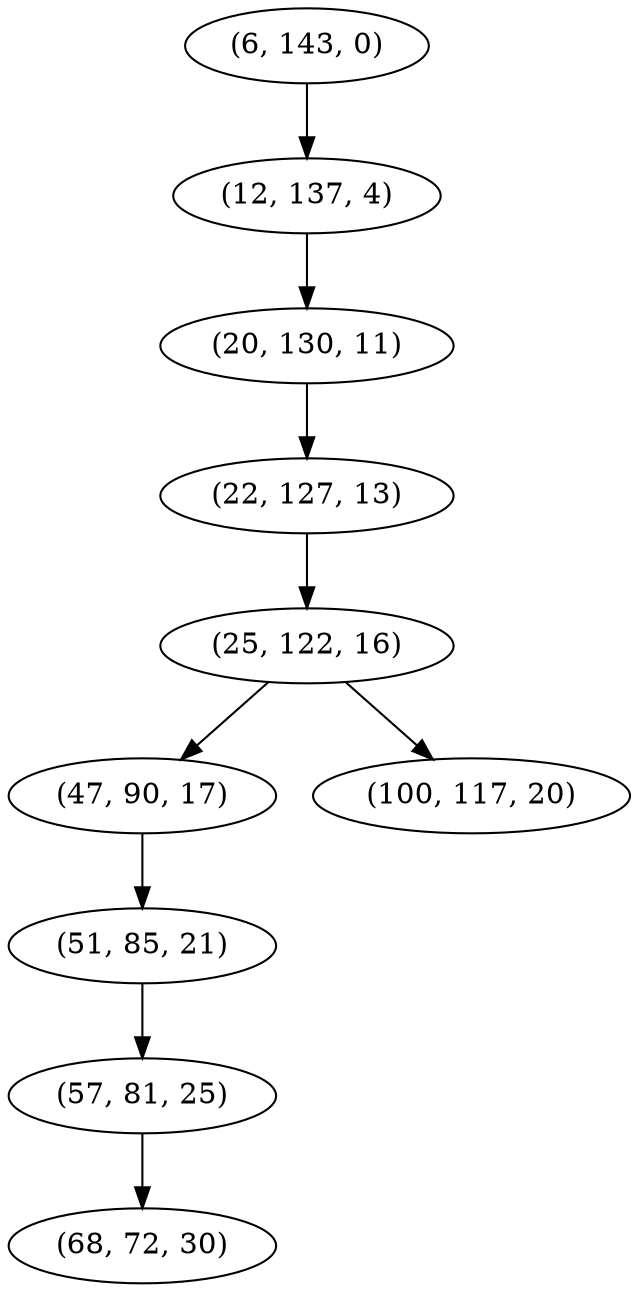 digraph tree {
    "(6, 143, 0)";
    "(12, 137, 4)";
    "(20, 130, 11)";
    "(22, 127, 13)";
    "(25, 122, 16)";
    "(47, 90, 17)";
    "(51, 85, 21)";
    "(57, 81, 25)";
    "(68, 72, 30)";
    "(100, 117, 20)";
    "(6, 143, 0)" -> "(12, 137, 4)";
    "(12, 137, 4)" -> "(20, 130, 11)";
    "(20, 130, 11)" -> "(22, 127, 13)";
    "(22, 127, 13)" -> "(25, 122, 16)";
    "(25, 122, 16)" -> "(47, 90, 17)";
    "(25, 122, 16)" -> "(100, 117, 20)";
    "(47, 90, 17)" -> "(51, 85, 21)";
    "(51, 85, 21)" -> "(57, 81, 25)";
    "(57, 81, 25)" -> "(68, 72, 30)";
}
